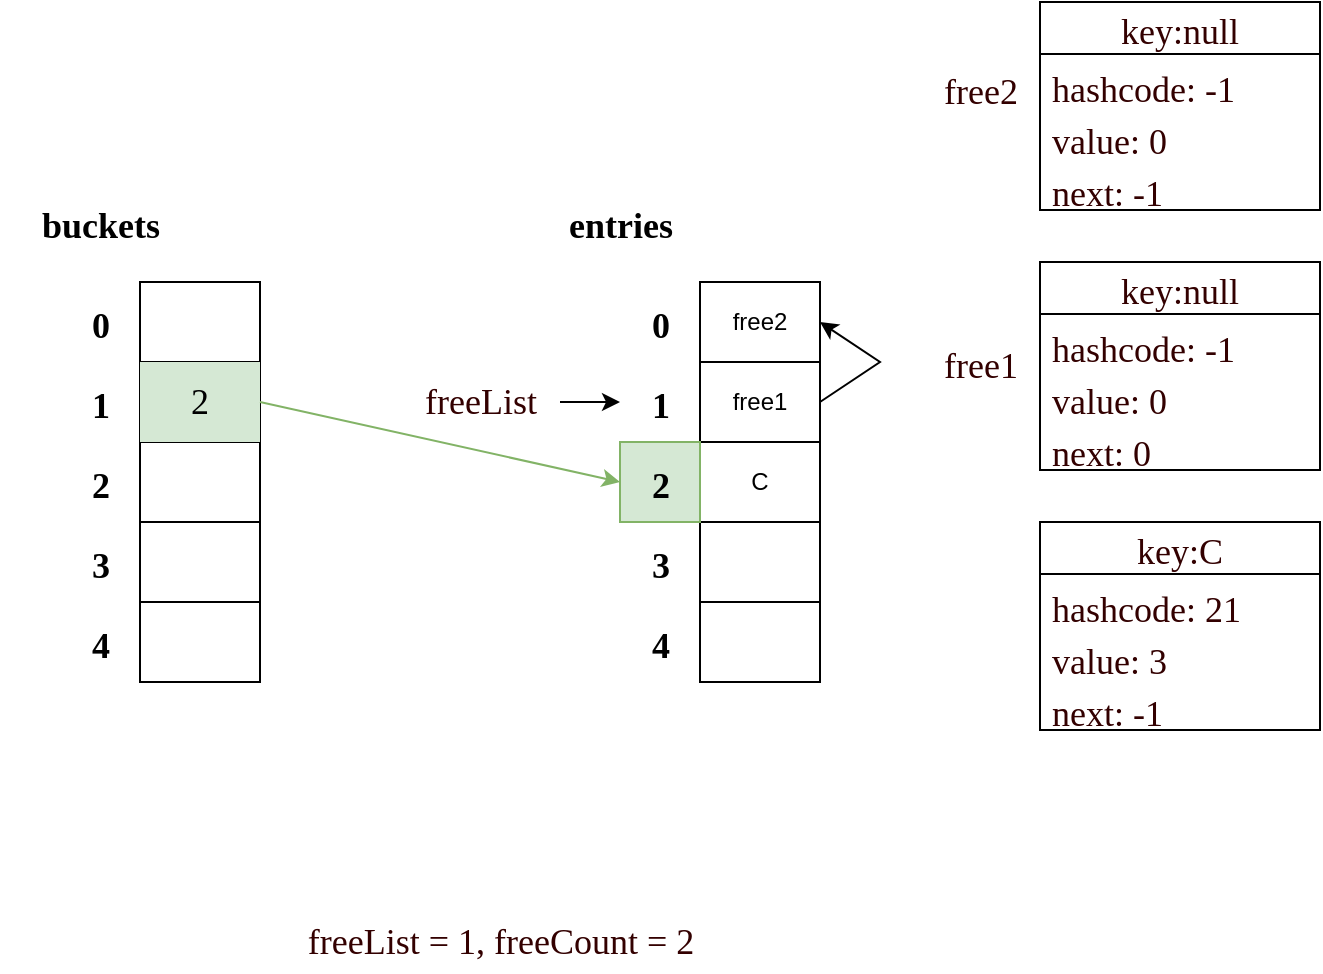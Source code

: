 <mxfile version="16.5.1" type="device"><diagram id="CDuCvCscpFydMaV4QJr9" name="第 1 页"><mxGraphModel dx="1052" dy="657" grid="1" gridSize="10" guides="1" tooltips="1" connect="1" arrows="1" fold="1" page="1" pageScale="1" pageWidth="900" pageHeight="1600" math="0" shadow="0"><root><mxCell id="0"/><mxCell id="1" parent="0"/><mxCell id="q0n237jjTxdNFpDyDueP-2" value="" style="shape=table;html=1;whiteSpace=wrap;startSize=0;container=1;collapsible=0;childLayout=tableLayout;" vertex="1" parent="1"><mxGeometry x="260" y="640" width="60" height="200" as="geometry"/></mxCell><mxCell id="q0n237jjTxdNFpDyDueP-18" style="shape=tableRow;horizontal=0;startSize=0;swimlaneHead=0;swimlaneBody=0;top=0;left=0;bottom=0;right=0;collapsible=0;dropTarget=0;fillColor=none;points=[[0,0.5],[1,0.5]];portConstraint=eastwest;" vertex="1" parent="q0n237jjTxdNFpDyDueP-2"><mxGeometry width="60" height="40" as="geometry"/></mxCell><mxCell id="q0n237jjTxdNFpDyDueP-19" style="shape=partialRectangle;html=1;whiteSpace=wrap;connectable=0;fillColor=none;top=0;left=0;bottom=0;right=0;overflow=hidden;" vertex="1" parent="q0n237jjTxdNFpDyDueP-18"><mxGeometry width="60" height="40" as="geometry"><mxRectangle width="60" height="40" as="alternateBounds"/></mxGeometry></mxCell><mxCell id="q0n237jjTxdNFpDyDueP-7" value="" style="shape=tableRow;horizontal=0;startSize=0;swimlaneHead=0;swimlaneBody=0;top=0;left=0;bottom=0;right=0;collapsible=0;dropTarget=0;fillColor=none;points=[[0,0.5],[1,0.5]];portConstraint=eastwest;" vertex="1" parent="q0n237jjTxdNFpDyDueP-2"><mxGeometry y="40" width="60" height="40" as="geometry"/></mxCell><mxCell id="q0n237jjTxdNFpDyDueP-8" value="&lt;font face=&quot;Times New Roman&quot; style=&quot;font-size: 18px&quot;&gt;2&lt;/font&gt;" style="shape=partialRectangle;html=1;whiteSpace=wrap;connectable=0;fillColor=#d5e8d4;top=0;left=0;bottom=0;right=0;overflow=hidden;fontSize=18;strokeColor=#82b366;" vertex="1" parent="q0n237jjTxdNFpDyDueP-7"><mxGeometry width="60" height="40" as="geometry"><mxRectangle width="60" height="40" as="alternateBounds"/></mxGeometry></mxCell><mxCell id="q0n237jjTxdNFpDyDueP-11" value="" style="shape=tableRow;horizontal=0;startSize=0;swimlaneHead=0;swimlaneBody=0;top=0;left=0;bottom=0;right=0;collapsible=0;dropTarget=0;fillColor=none;points=[[0,0.5],[1,0.5]];portConstraint=eastwest;" vertex="1" parent="q0n237jjTxdNFpDyDueP-2"><mxGeometry y="80" width="60" height="40" as="geometry"/></mxCell><mxCell id="q0n237jjTxdNFpDyDueP-12" value="" style="shape=partialRectangle;html=1;whiteSpace=wrap;connectable=0;fillColor=none;top=0;left=0;bottom=0;right=0;overflow=hidden;" vertex="1" parent="q0n237jjTxdNFpDyDueP-11"><mxGeometry width="60" height="40" as="geometry"><mxRectangle width="60" height="40" as="alternateBounds"/></mxGeometry></mxCell><mxCell id="q0n237jjTxdNFpDyDueP-3" value="" style="shape=tableRow;horizontal=0;startSize=0;swimlaneHead=0;swimlaneBody=0;top=0;left=0;bottom=0;right=0;collapsible=0;dropTarget=0;fillColor=none;points=[[0,0.5],[1,0.5]];portConstraint=eastwest;" vertex="1" parent="q0n237jjTxdNFpDyDueP-2"><mxGeometry y="120" width="60" height="40" as="geometry"/></mxCell><mxCell id="q0n237jjTxdNFpDyDueP-4" value="" style="shape=partialRectangle;html=1;whiteSpace=wrap;connectable=0;fillColor=none;top=0;left=0;bottom=0;right=0;overflow=hidden;" vertex="1" parent="q0n237jjTxdNFpDyDueP-3"><mxGeometry width="60" height="40" as="geometry"><mxRectangle width="60" height="40" as="alternateBounds"/></mxGeometry></mxCell><mxCell id="q0n237jjTxdNFpDyDueP-20" style="shape=tableRow;horizontal=0;startSize=0;swimlaneHead=0;swimlaneBody=0;top=0;left=0;bottom=0;right=0;collapsible=0;dropTarget=0;fillColor=none;points=[[0,0.5],[1,0.5]];portConstraint=eastwest;" vertex="1" parent="q0n237jjTxdNFpDyDueP-2"><mxGeometry y="160" width="60" height="40" as="geometry"/></mxCell><mxCell id="q0n237jjTxdNFpDyDueP-21" style="shape=partialRectangle;html=1;whiteSpace=wrap;connectable=0;fillColor=none;top=0;left=0;bottom=0;right=0;overflow=hidden;" vertex="1" parent="q0n237jjTxdNFpDyDueP-20"><mxGeometry width="60" height="40" as="geometry"><mxRectangle width="60" height="40" as="alternateBounds"/></mxGeometry></mxCell><mxCell id="q0n237jjTxdNFpDyDueP-22" value="&lt;font face=&quot;Comic Sans MS&quot; style=&quot;font-size: 18px&quot;&gt;buckets&lt;/font&gt;" style="text;strokeColor=none;fillColor=none;html=1;fontSize=24;fontStyle=1;verticalAlign=middle;align=center;" vertex="1" parent="1"><mxGeometry x="190" y="590" width="100" height="40" as="geometry"/></mxCell><mxCell id="q0n237jjTxdNFpDyDueP-23" value="" style="shape=table;html=1;whiteSpace=wrap;startSize=0;container=1;collapsible=0;childLayout=tableLayout;" vertex="1" parent="1"><mxGeometry x="540" y="640" width="60" height="200" as="geometry"/></mxCell><mxCell id="q0n237jjTxdNFpDyDueP-24" style="shape=tableRow;horizontal=0;startSize=0;swimlaneHead=0;swimlaneBody=0;top=0;left=0;bottom=0;right=0;collapsible=0;dropTarget=0;fillColor=none;points=[[0,0.5],[1,0.5]];portConstraint=eastwest;" vertex="1" parent="q0n237jjTxdNFpDyDueP-23"><mxGeometry width="60" height="40" as="geometry"/></mxCell><mxCell id="q0n237jjTxdNFpDyDueP-25" value="free2" style="shape=partialRectangle;html=1;whiteSpace=wrap;connectable=0;fillColor=none;top=0;left=0;bottom=0;right=0;overflow=hidden;" vertex="1" parent="q0n237jjTxdNFpDyDueP-24"><mxGeometry width="60" height="40" as="geometry"><mxRectangle width="60" height="40" as="alternateBounds"/></mxGeometry></mxCell><mxCell id="q0n237jjTxdNFpDyDueP-26" value="" style="shape=tableRow;horizontal=0;startSize=0;swimlaneHead=0;swimlaneBody=0;top=0;left=0;bottom=0;right=0;collapsible=0;dropTarget=0;fillColor=none;points=[[0,0.5],[1,0.5]];portConstraint=eastwest;" vertex="1" parent="q0n237jjTxdNFpDyDueP-23"><mxGeometry y="40" width="60" height="40" as="geometry"/></mxCell><mxCell id="q0n237jjTxdNFpDyDueP-27" value="free1" style="shape=partialRectangle;html=1;whiteSpace=wrap;connectable=0;fillColor=none;top=0;left=0;bottom=0;right=0;overflow=hidden;" vertex="1" parent="q0n237jjTxdNFpDyDueP-26"><mxGeometry width="60" height="40" as="geometry"><mxRectangle width="60" height="40" as="alternateBounds"/></mxGeometry></mxCell><mxCell id="q0n237jjTxdNFpDyDueP-28" value="" style="shape=tableRow;horizontal=0;startSize=0;swimlaneHead=0;swimlaneBody=0;top=0;left=0;bottom=0;right=0;collapsible=0;dropTarget=0;fillColor=none;points=[[0,0.5],[1,0.5]];portConstraint=eastwest;" vertex="1" parent="q0n237jjTxdNFpDyDueP-23"><mxGeometry y="80" width="60" height="40" as="geometry"/></mxCell><mxCell id="q0n237jjTxdNFpDyDueP-29" value="C" style="shape=partialRectangle;html=1;whiteSpace=wrap;connectable=0;fillColor=none;top=0;left=0;bottom=0;right=0;overflow=hidden;" vertex="1" parent="q0n237jjTxdNFpDyDueP-28"><mxGeometry width="60" height="40" as="geometry"><mxRectangle width="60" height="40" as="alternateBounds"/></mxGeometry></mxCell><mxCell id="q0n237jjTxdNFpDyDueP-30" value="" style="shape=tableRow;horizontal=0;startSize=0;swimlaneHead=0;swimlaneBody=0;top=0;left=0;bottom=0;right=0;collapsible=0;dropTarget=0;fillColor=none;points=[[0,0.5],[1,0.5]];portConstraint=eastwest;" vertex="1" parent="q0n237jjTxdNFpDyDueP-23"><mxGeometry y="120" width="60" height="40" as="geometry"/></mxCell><mxCell id="q0n237jjTxdNFpDyDueP-31" value="" style="shape=partialRectangle;html=1;whiteSpace=wrap;connectable=0;fillColor=none;top=0;left=0;bottom=0;right=0;overflow=hidden;" vertex="1" parent="q0n237jjTxdNFpDyDueP-30"><mxGeometry width="60" height="40" as="geometry"><mxRectangle width="60" height="40" as="alternateBounds"/></mxGeometry></mxCell><mxCell id="q0n237jjTxdNFpDyDueP-32" style="shape=tableRow;horizontal=0;startSize=0;swimlaneHead=0;swimlaneBody=0;top=0;left=0;bottom=0;right=0;collapsible=0;dropTarget=0;fillColor=none;points=[[0,0.5],[1,0.5]];portConstraint=eastwest;" vertex="1" parent="q0n237jjTxdNFpDyDueP-23"><mxGeometry y="160" width="60" height="40" as="geometry"/></mxCell><mxCell id="q0n237jjTxdNFpDyDueP-33" style="shape=partialRectangle;html=1;whiteSpace=wrap;connectable=0;fillColor=none;top=0;left=0;bottom=0;right=0;overflow=hidden;" vertex="1" parent="q0n237jjTxdNFpDyDueP-32"><mxGeometry width="60" height="40" as="geometry"><mxRectangle width="60" height="40" as="alternateBounds"/></mxGeometry></mxCell><mxCell id="q0n237jjTxdNFpDyDueP-69" value="" style="endArrow=classic;html=1;rounded=0;fontFamily=Comic Sans MS;fontSize=18;fontColor=#330000;exitX=1;exitY=0.5;exitDx=0;exitDy=0;entryX=1;entryY=0.5;entryDx=0;entryDy=0;" edge="1" parent="q0n237jjTxdNFpDyDueP-23" source="q0n237jjTxdNFpDyDueP-26" target="q0n237jjTxdNFpDyDueP-24"><mxGeometry width="50" height="50" relative="1" as="geometry"><mxPoint x="-120" y="120" as="sourcePoint"/><mxPoint x="-70" y="70" as="targetPoint"/><Array as="points"><mxPoint x="90" y="40"/></Array></mxGeometry></mxCell><mxCell id="q0n237jjTxdNFpDyDueP-34" value="&lt;font face=&quot;Comic Sans MS&quot; style=&quot;font-size: 18px&quot;&gt;entries&lt;/font&gt;" style="text;strokeColor=none;fillColor=none;html=1;fontSize=24;fontStyle=1;verticalAlign=middle;align=center;" vertex="1" parent="1"><mxGeometry x="450" y="590" width="100" height="40" as="geometry"/></mxCell><mxCell id="q0n237jjTxdNFpDyDueP-35" value="&lt;font face=&quot;Comic Sans MS&quot; style=&quot;font-size: 18px&quot;&gt;0&lt;/font&gt;" style="text;strokeColor=none;fillColor=none;html=1;fontSize=24;fontStyle=1;verticalAlign=middle;align=center;" vertex="1" parent="1"><mxGeometry x="190" y="640" width="100" height="40" as="geometry"/></mxCell><mxCell id="q0n237jjTxdNFpDyDueP-36" value="&lt;font face=&quot;Comic Sans MS&quot; style=&quot;font-size: 18px&quot;&gt;1&lt;/font&gt;" style="text;strokeColor=none;fillColor=none;html=1;fontSize=24;fontStyle=1;verticalAlign=middle;align=center;" vertex="1" parent="1"><mxGeometry x="190" y="680" width="100" height="40" as="geometry"/></mxCell><mxCell id="q0n237jjTxdNFpDyDueP-37" value="&lt;font face=&quot;Comic Sans MS&quot; style=&quot;font-size: 18px&quot;&gt;2&lt;/font&gt;" style="text;strokeColor=none;fillColor=none;html=1;fontSize=24;fontStyle=1;verticalAlign=middle;align=center;" vertex="1" parent="1"><mxGeometry x="190" y="720" width="100" height="40" as="geometry"/></mxCell><mxCell id="q0n237jjTxdNFpDyDueP-38" value="&lt;font face=&quot;Comic Sans MS&quot; style=&quot;font-size: 18px&quot;&gt;3&lt;/font&gt;" style="text;strokeColor=none;fillColor=none;html=1;fontSize=24;fontStyle=1;verticalAlign=middle;align=center;" vertex="1" parent="1"><mxGeometry x="190" y="760" width="100" height="40" as="geometry"/></mxCell><mxCell id="q0n237jjTxdNFpDyDueP-39" value="&lt;font face=&quot;Comic Sans MS&quot; style=&quot;font-size: 18px&quot;&gt;4&lt;/font&gt;" style="text;strokeColor=none;fillColor=none;html=1;fontSize=24;fontStyle=1;verticalAlign=middle;align=center;" vertex="1" parent="1"><mxGeometry x="190" y="800" width="100" height="40" as="geometry"/></mxCell><mxCell id="q0n237jjTxdNFpDyDueP-40" value="&lt;font face=&quot;Comic Sans MS&quot; style=&quot;font-size: 18px&quot;&gt;0&lt;/font&gt;" style="text;html=1;fontSize=24;fontStyle=1;verticalAlign=middle;align=center;" vertex="1" parent="1"><mxGeometry x="500" y="640" width="40" height="40" as="geometry"/></mxCell><mxCell id="q0n237jjTxdNFpDyDueP-41" value="&lt;font face=&quot;Comic Sans MS&quot; style=&quot;font-size: 18px&quot;&gt;1&lt;/font&gt;" style="text;html=1;fontSize=24;fontStyle=1;verticalAlign=middle;align=center;" vertex="1" parent="1"><mxGeometry x="500" y="680" width="40" height="40" as="geometry"/></mxCell><mxCell id="q0n237jjTxdNFpDyDueP-42" value="&lt;font face=&quot;Comic Sans MS&quot; style=&quot;font-size: 18px&quot;&gt;2&lt;/font&gt;" style="text;strokeColor=#82b366;fillColor=#d5e8d4;html=1;fontSize=24;fontStyle=1;verticalAlign=middle;align=center;" vertex="1" parent="1"><mxGeometry x="500" y="720" width="40" height="40" as="geometry"/></mxCell><mxCell id="q0n237jjTxdNFpDyDueP-43" value="&lt;font face=&quot;Comic Sans MS&quot; style=&quot;font-size: 18px&quot;&gt;3&lt;/font&gt;" style="text;strokeColor=none;fillColor=none;html=1;fontSize=24;fontStyle=1;verticalAlign=middle;align=center;" vertex="1" parent="1"><mxGeometry x="500" y="760" width="40" height="40" as="geometry"/></mxCell><mxCell id="q0n237jjTxdNFpDyDueP-44" value="&lt;font face=&quot;Comic Sans MS&quot; style=&quot;font-size: 18px&quot;&gt;4&lt;/font&gt;" style="text;strokeColor=none;fillColor=none;html=1;fontSize=24;fontStyle=1;verticalAlign=middle;align=center;" vertex="1" parent="1"><mxGeometry x="500" y="800" width="40" height="40" as="geometry"/></mxCell><mxCell id="q0n237jjTxdNFpDyDueP-48" value="key:null" style="swimlane;fontStyle=0;childLayout=stackLayout;horizontal=1;startSize=26;fillColor=none;horizontalStack=0;resizeParent=1;resizeParentMax=0;resizeLast=0;collapsible=1;marginBottom=0;fontFamily=Times New Roman;fontSize=18;fontColor=#330000;" vertex="1" parent="1"><mxGeometry x="710" y="500" width="140" height="104" as="geometry"/></mxCell><mxCell id="q0n237jjTxdNFpDyDueP-49" value="hashcode: -1" style="text;strokeColor=none;fillColor=none;align=left;verticalAlign=top;spacingLeft=4;spacingRight=4;overflow=hidden;rotatable=0;points=[[0,0.5],[1,0.5]];portConstraint=eastwest;fontFamily=Times New Roman;fontSize=18;fontColor=#330000;" vertex="1" parent="q0n237jjTxdNFpDyDueP-48"><mxGeometry y="26" width="140" height="26" as="geometry"/></mxCell><mxCell id="q0n237jjTxdNFpDyDueP-50" value="value: 0" style="text;strokeColor=none;fillColor=none;align=left;verticalAlign=top;spacingLeft=4;spacingRight=4;overflow=hidden;rotatable=0;points=[[0,0.5],[1,0.5]];portConstraint=eastwest;fontFamily=Times New Roman;fontSize=18;fontColor=#330000;" vertex="1" parent="q0n237jjTxdNFpDyDueP-48"><mxGeometry y="52" width="140" height="26" as="geometry"/></mxCell><mxCell id="q0n237jjTxdNFpDyDueP-51" value="next: -1" style="text;strokeColor=none;fillColor=none;align=left;verticalAlign=top;spacingLeft=4;spacingRight=4;overflow=hidden;rotatable=0;points=[[0,0.5],[1,0.5]];portConstraint=eastwest;fontFamily=Times New Roman;fontSize=18;fontColor=#330000;" vertex="1" parent="q0n237jjTxdNFpDyDueP-48"><mxGeometry y="78" width="140" height="26" as="geometry"/></mxCell><mxCell id="q0n237jjTxdNFpDyDueP-53" value="key:null" style="swimlane;fontStyle=0;childLayout=stackLayout;horizontal=1;startSize=26;fillColor=none;horizontalStack=0;resizeParent=1;resizeParentMax=0;resizeLast=0;collapsible=1;marginBottom=0;fontFamily=Times New Roman;fontSize=18;fontColor=#330000;" vertex="1" parent="1"><mxGeometry x="710" y="630" width="140" height="104" as="geometry"/></mxCell><mxCell id="q0n237jjTxdNFpDyDueP-54" value="hashcode: -1" style="text;strokeColor=none;fillColor=none;align=left;verticalAlign=top;spacingLeft=4;spacingRight=4;overflow=hidden;rotatable=0;points=[[0,0.5],[1,0.5]];portConstraint=eastwest;fontFamily=Times New Roman;fontSize=18;fontColor=#330000;" vertex="1" parent="q0n237jjTxdNFpDyDueP-53"><mxGeometry y="26" width="140" height="26" as="geometry"/></mxCell><mxCell id="q0n237jjTxdNFpDyDueP-55" value="value: 0" style="text;strokeColor=none;fillColor=none;align=left;verticalAlign=top;spacingLeft=4;spacingRight=4;overflow=hidden;rotatable=0;points=[[0,0.5],[1,0.5]];portConstraint=eastwest;fontFamily=Times New Roman;fontSize=18;fontColor=#330000;" vertex="1" parent="q0n237jjTxdNFpDyDueP-53"><mxGeometry y="52" width="140" height="26" as="geometry"/></mxCell><mxCell id="q0n237jjTxdNFpDyDueP-56" value="next: 0" style="text;strokeColor=none;fillColor=none;align=left;verticalAlign=top;spacingLeft=4;spacingRight=4;overflow=hidden;rotatable=0;points=[[0,0.5],[1,0.5]];portConstraint=eastwest;fontFamily=Times New Roman;fontSize=18;fontColor=#330000;" vertex="1" parent="q0n237jjTxdNFpDyDueP-53"><mxGeometry y="78" width="140" height="26" as="geometry"/></mxCell><mxCell id="q0n237jjTxdNFpDyDueP-57" value="key:C" style="swimlane;fontStyle=0;childLayout=stackLayout;horizontal=1;startSize=26;fillColor=none;horizontalStack=0;resizeParent=1;resizeParentMax=0;resizeLast=0;collapsible=1;marginBottom=0;fontFamily=Times New Roman;fontSize=18;fontColor=#330000;" vertex="1" parent="1"><mxGeometry x="710" y="760" width="140" height="104" as="geometry"/></mxCell><mxCell id="q0n237jjTxdNFpDyDueP-58" value="hashcode: 21" style="text;strokeColor=none;fillColor=none;align=left;verticalAlign=top;spacingLeft=4;spacingRight=4;overflow=hidden;rotatable=0;points=[[0,0.5],[1,0.5]];portConstraint=eastwest;fontFamily=Times New Roman;fontSize=18;fontColor=#330000;" vertex="1" parent="q0n237jjTxdNFpDyDueP-57"><mxGeometry y="26" width="140" height="26" as="geometry"/></mxCell><mxCell id="q0n237jjTxdNFpDyDueP-59" value="value: 3" style="text;strokeColor=none;fillColor=none;align=left;verticalAlign=top;spacingLeft=4;spacingRight=4;overflow=hidden;rotatable=0;points=[[0,0.5],[1,0.5]];portConstraint=eastwest;fontFamily=Times New Roman;fontSize=18;fontColor=#330000;" vertex="1" parent="q0n237jjTxdNFpDyDueP-57"><mxGeometry y="52" width="140" height="26" as="geometry"/></mxCell><mxCell id="q0n237jjTxdNFpDyDueP-60" value="next: -1" style="text;strokeColor=none;fillColor=none;align=left;verticalAlign=top;spacingLeft=4;spacingRight=4;overflow=hidden;rotatable=0;points=[[0,0.5],[1,0.5]];portConstraint=eastwest;fontFamily=Times New Roman;fontSize=18;fontColor=#330000;" vertex="1" parent="q0n237jjTxdNFpDyDueP-57"><mxGeometry y="78" width="140" height="26" as="geometry"/></mxCell><mxCell id="q0n237jjTxdNFpDyDueP-62" value="&lt;font face=&quot;Comic Sans MS&quot;&gt;freeList = 1, freeCount = 2&lt;/font&gt;" style="text;html=1;align=center;verticalAlign=middle;resizable=0;points=[];autosize=1;strokeColor=none;fillColor=none;fontSize=18;fontFamily=Times New Roman;fontColor=#330000;" vertex="1" parent="1"><mxGeometry x="320" y="955" width="240" height="30" as="geometry"/></mxCell><mxCell id="q0n237jjTxdNFpDyDueP-65" value="" style="endArrow=classic;html=1;rounded=0;fontFamily=Comic Sans MS;fontSize=18;fontColor=#330000;exitX=1;exitY=0.5;exitDx=0;exitDy=0;entryX=0;entryY=0.5;entryDx=0;entryDy=0;fillColor=#d5e8d4;strokeColor=#82b366;" edge="1" parent="1" source="q0n237jjTxdNFpDyDueP-7" target="q0n237jjTxdNFpDyDueP-42"><mxGeometry width="50" height="50" relative="1" as="geometry"><mxPoint x="420" y="760" as="sourcePoint"/><mxPoint x="470" y="710" as="targetPoint"/></mxGeometry></mxCell><mxCell id="q0n237jjTxdNFpDyDueP-70" value="freeList" style="text;html=1;align=center;verticalAlign=middle;resizable=0;points=[];autosize=1;strokeColor=none;fillColor=none;fontSize=18;fontFamily=Comic Sans MS;fontColor=#330000;" vertex="1" parent="1"><mxGeometry x="390" y="685" width="80" height="30" as="geometry"/></mxCell><mxCell id="q0n237jjTxdNFpDyDueP-71" value="" style="endArrow=classic;html=1;rounded=0;fontFamily=Comic Sans MS;fontSize=18;fontColor=#330000;entryX=0;entryY=0.5;entryDx=0;entryDy=0;" edge="1" parent="1" source="q0n237jjTxdNFpDyDueP-70" target="q0n237jjTxdNFpDyDueP-41"><mxGeometry width="50" height="50" relative="1" as="geometry"><mxPoint x="420" y="760" as="sourcePoint"/><mxPoint x="470" y="710" as="targetPoint"/></mxGeometry></mxCell><mxCell id="q0n237jjTxdNFpDyDueP-72" value="free1" style="text;html=1;align=center;verticalAlign=middle;resizable=0;points=[];autosize=1;strokeColor=none;fillColor=none;fontSize=18;fontFamily=Comic Sans MS;fontColor=#330000;" vertex="1" parent="1"><mxGeometry x="650" y="667" width="60" height="30" as="geometry"/></mxCell><mxCell id="q0n237jjTxdNFpDyDueP-73" value="free2" style="text;html=1;align=center;verticalAlign=middle;resizable=0;points=[];autosize=1;strokeColor=none;fillColor=none;fontSize=18;fontFamily=Comic Sans MS;fontColor=#330000;" vertex="1" parent="1"><mxGeometry x="650" y="530" width="60" height="30" as="geometry"/></mxCell></root></mxGraphModel></diagram></mxfile>
